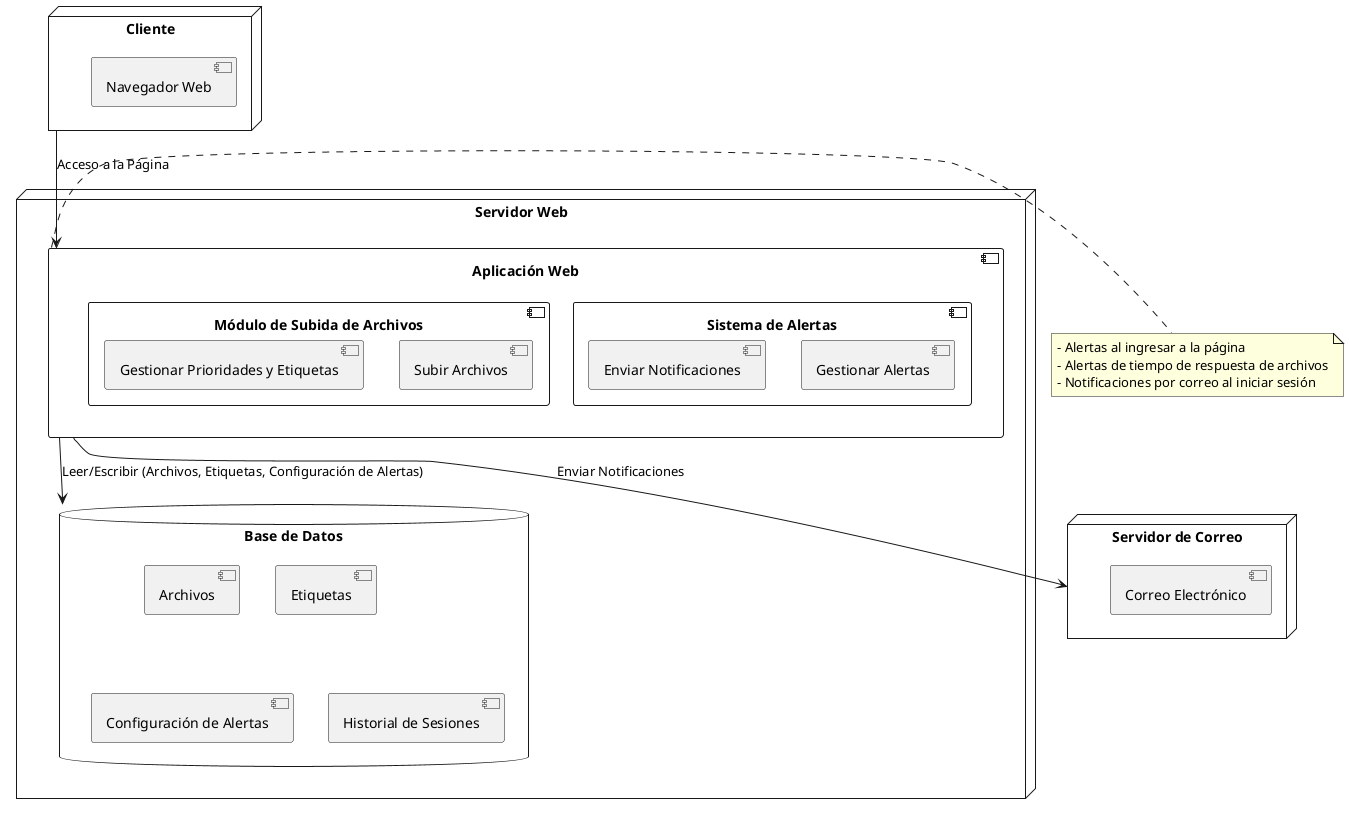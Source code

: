@startuml

node "Servidor Web" {
    component "Aplicación Web" {
        component "Sistema de Alertas" {
            [Gestionar Alertas]
            [Enviar Notificaciones]
        }
        component "Módulo de Subida de Archivos" {
            [Subir Archivos]
            [Gestionar Prioridades y Etiquetas]
        }
    }
    
    database "Base de Datos" {
        [Archivos]
        [Etiquetas]
        [Configuración de Alertas]
        [Historial de Sesiones]
    }
}

node "Servidor de Correo" {
    [Correo Electrónico]
}

node "Cliente" {
    [Navegador Web]
}

"Cliente" --> "Aplicación Web" : Acceso a la Página
"Aplicación Web" --> "Base de Datos" : Leer/Escribir (Archivos, Etiquetas, Configuración de Alertas)
"Aplicación Web" --> "Servidor de Correo" : Enviar Notificaciones

note right of "Aplicación Web"
    - Alertas al ingresar a la página
    - Alertas de tiempo de respuesta de archivos
    - Notificaciones por correo al iniciar sesión
end note

@enduml
